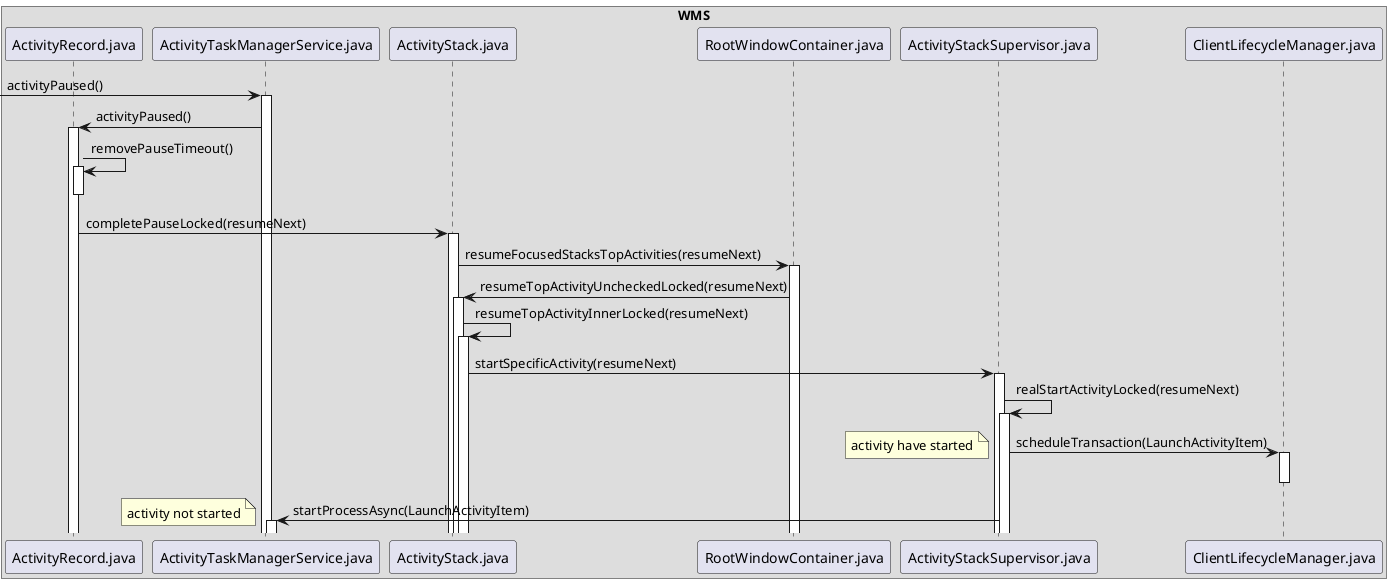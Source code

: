 @startuml

box "WMS"
participant ActivityRecord.java
participant ActivityTaskManagerService.java
participant ActivityStack.java
participant RootWindowContainer.java
participant ActivityStackSupervisor.java
participant ClientLifecycleManager.java

end box

 -> ActivityTaskManagerService.java: activityPaused()
activate ActivityTaskManagerService.java
ActivityTaskManagerService.java -> ActivityRecord.java: activityPaused()
activate ActivityRecord.java
ActivityRecord.java -> ActivityRecord.java: removePauseTimeout()
activate ActivityRecord.java
deactivate ActivityRecord.java
ActivityRecord.java -> ActivityStack.java: completePauseLocked(resumeNext)
activate ActivityStack.java
ActivityStack.java -> RootWindowContainer.java: resumeFocusedStacksTopActivities(resumeNext)
activate RootWindowContainer.java
RootWindowContainer.java -> ActivityStack.java: resumeTopActivityUncheckedLocked(resumeNext)
activate ActivityStack.java

ActivityStack.java -> ActivityStack.java: resumeTopActivityInnerLocked(resumeNext)
activate ActivityStack.java

ActivityStack.java -> ActivityStackSupervisor.java: startSpecificActivity(resumeNext)
activate ActivityStackSupervisor.java

ActivityStackSupervisor.java -> ActivityStackSupervisor.java: realStartActivityLocked(resumeNext)
activate ActivityStackSupervisor.java

ActivityStackSupervisor.java -> ClientLifecycleManager.java: scheduleTransaction(LaunchActivityItem)
activate ClientLifecycleManager.java
deactivate ClientLifecycleManager.java
note left: activity have started

ActivityStackSupervisor.java -> ActivityTaskManagerService.java: startProcessAsync(LaunchActivityItem)
activate ActivityTaskManagerService.java
note left: activity not started


@enduml